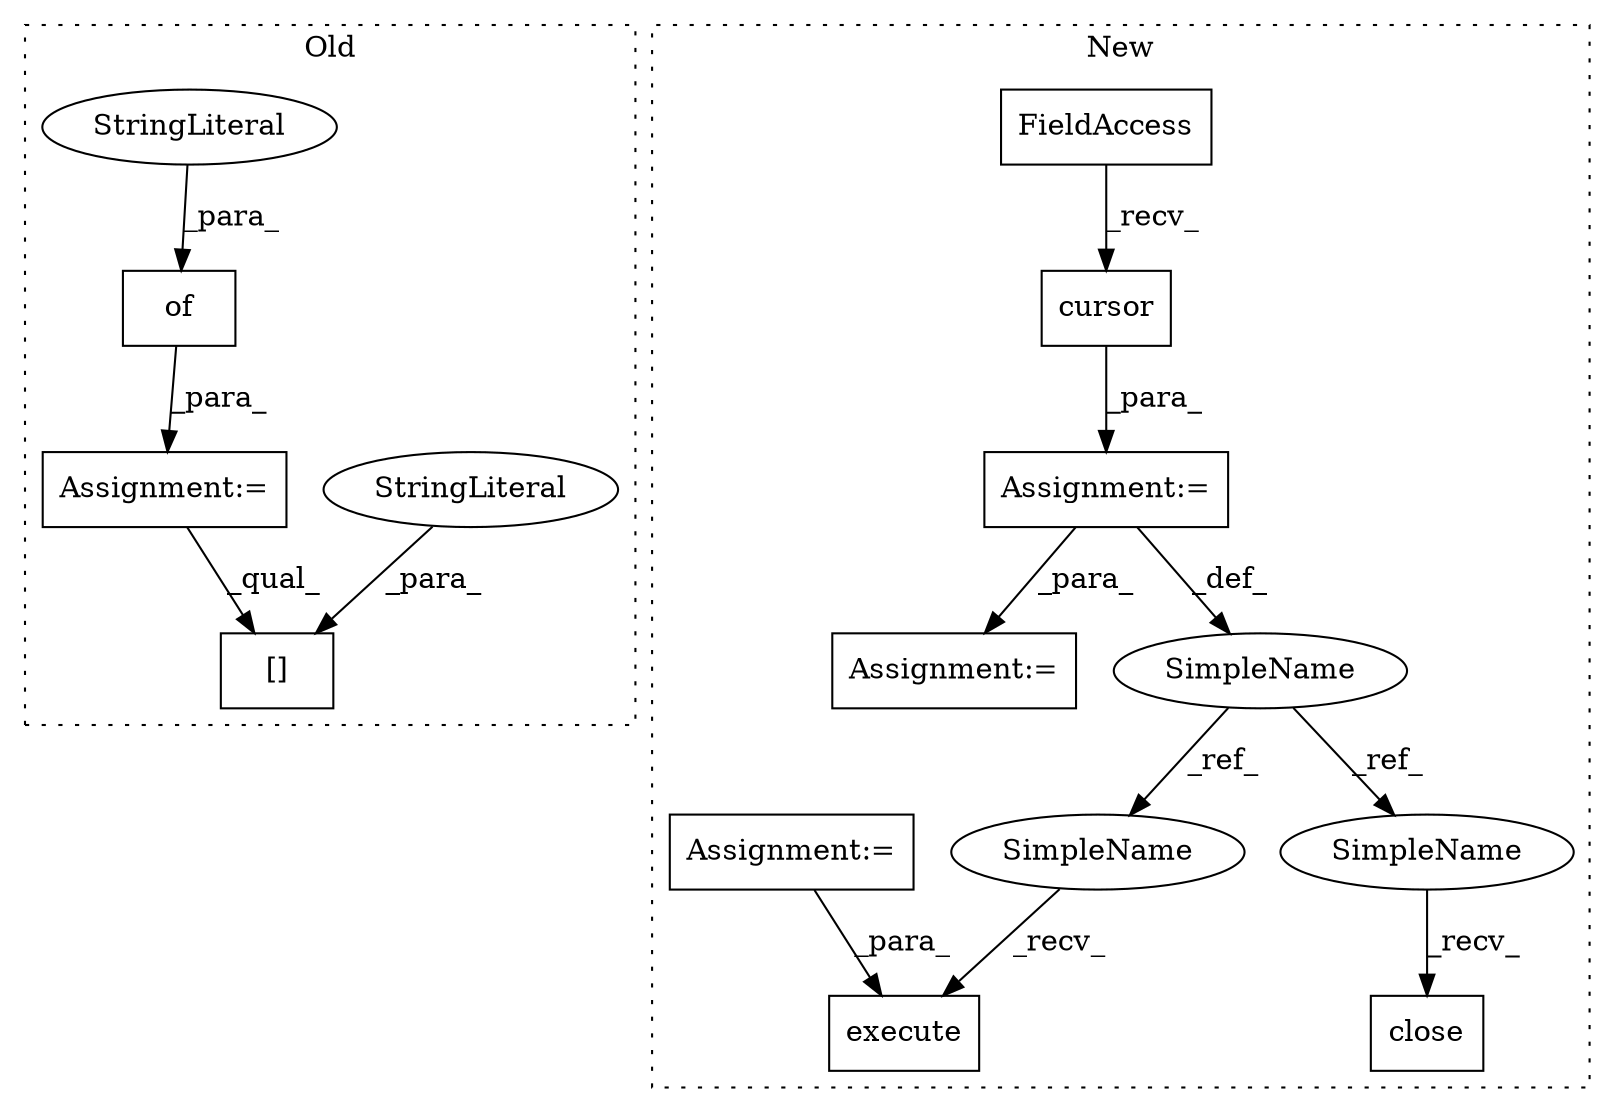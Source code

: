 digraph G {
subgraph cluster0 {
1 [label="[]" a="2" s="9724,9745" l="11,1" shape="box"];
3 [label="StringLiteral" a="45" s="9735" l="10" shape="ellipse"];
6 [label="Assignment:=" a="7" s="9601,9710" l="53,2" shape="box"];
10 [label="of" a="32" s="9540,9562" l="3,1" shape="box"];
12 [label="StringLiteral" a="45" s="9552" l="10" shape="ellipse"];
label = "Old";
style="dotted";
}
subgraph cluster1 {
2 [label="close" a="32" s="4931" l="7" shape="box"];
4 [label="Assignment:=" a="7" s="4639" l="1" shape="box"];
5 [label="Assignment:=" a="7" s="4900" l="1" shape="box"];
7 [label="execute" a="32" s="4873,4886" l="8,1" shape="box"];
8 [label="cursor" a="32" s="4657,4694" l="7,1" shape="box"];
9 [label="FieldAccess" a="22" s="4640" l="16" shape="box"];
11 [label="SimpleName" a="42" s="4633" l="6" shape="ellipse"];
13 [label="Assignment:=" a="7" s="4706" l="1" shape="box"];
14 [label="SimpleName" a="42" s="4866" l="6" shape="ellipse"];
15 [label="SimpleName" a="42" s="4924" l="6" shape="ellipse"];
label = "New";
style="dotted";
}
3 -> 1 [label="_para_"];
4 -> 5 [label="_para_"];
4 -> 11 [label="_def_"];
6 -> 1 [label="_qual_"];
8 -> 4 [label="_para_"];
9 -> 8 [label="_recv_"];
10 -> 6 [label="_para_"];
11 -> 15 [label="_ref_"];
11 -> 14 [label="_ref_"];
12 -> 10 [label="_para_"];
13 -> 7 [label="_para_"];
14 -> 7 [label="_recv_"];
15 -> 2 [label="_recv_"];
}